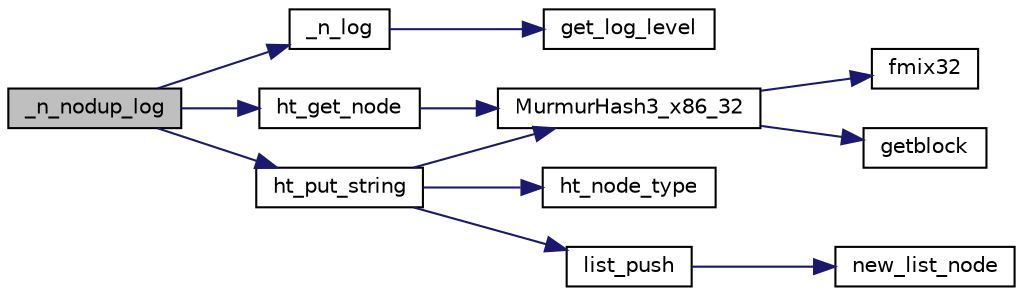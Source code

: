 digraph G
{
  edge [fontname="Helvetica",fontsize="10",labelfontname="Helvetica",labelfontsize="10"];
  node [fontname="Helvetica",fontsize="10",shape=record];
  rankdir=LR;
  Node1 [label="_n_nodup_log",height=0.2,width=0.4,color="black", fillcolor="grey75", style="filled" fontcolor="black"];
  Node1 -> Node2 [color="midnightblue",fontsize="10",style="solid",fontname="Helvetica"];
  Node2 [label="_n_log",height=0.2,width=0.4,color="black", fillcolor="white", style="filled",URL="$group___l_o_g.html#gafbbbfcb9063b9f1454a499dbf98f7a56",tooltip="Logging function. log( level , const char *format , ... ) is a macro around _log."];
  Node2 -> Node3 [color="midnightblue",fontsize="10",style="solid",fontname="Helvetica"];
  Node3 [label="get_log_level",height=0.2,width=0.4,color="black", fillcolor="white", style="filled",URL="$group___l_o_g.html#gafeea44ab08778cbff68e91e831d44112",tooltip="Get the global log level value."];
  Node1 -> Node4 [color="midnightblue",fontsize="10",style="solid",fontname="Helvetica"];
  Node4 [label="ht_get_node",height=0.2,width=0.4,color="black", fillcolor="white", style="filled",URL="$group___h_a_s_h___t_a_b_l_e.html#ga1be4f5c5c4296b9fa21a729eb01bb7c3",tooltip="return the associated key&#39;s node inside the hash_table"];
  Node4 -> Node5 [color="midnightblue",fontsize="10",style="solid",fontname="Helvetica"];
  Node5 [label="MurmurHash3_x86_32",height=0.2,width=0.4,color="black", fillcolor="white", style="filled",URL="$group___h_a_s_h___t_a_b_l_e.html#ga37412933f308bda727603640d9acefba"];
  Node5 -> Node6 [color="midnightblue",fontsize="10",style="solid",fontname="Helvetica"];
  Node6 [label="fmix32",height=0.2,width=0.4,color="black", fillcolor="white", style="filled",URL="$n__hash_8c.html#a765c15db8766f1a0b049d8a210ad8f60",tooltip="Finalization mix - force all bits of a hash block to avalanche (from murmur&#39;s author)..."];
  Node5 -> Node7 [color="midnightblue",fontsize="10",style="solid",fontname="Helvetica"];
  Node7 [label="getblock",height=0.2,width=0.4,color="black", fillcolor="white", style="filled",URL="$n__hash_8c.html#a9a24bae2dd734e0beaa458c45b6ed386",tooltip="Block read - (from murmur&#39;s author) if your platform needs to do endian-swapping or can only hand..."];
  Node1 -> Node8 [color="midnightblue",fontsize="10",style="solid",fontname="Helvetica"];
  Node8 [label="ht_put_string",height=0.2,width=0.4,color="black", fillcolor="white", style="filled",URL="$group___h_a_s_h___t_a_b_l_e.html#ga7f307bb48bebaca6f5e563760ef40ecd",tooltip="put a null terminated char *string with given key in the targeted hash table"];
  Node8 -> Node9 [color="midnightblue",fontsize="10",style="solid",fontname="Helvetica"];
  Node9 [label="ht_node_type",height=0.2,width=0.4,color="black", fillcolor="white", style="filled",URL="$group___h_a_s_h___t_a_b_l_e.html#ga49f19e01daabe0bb71e41713b562755d",tooltip="get the type of a node , text version"];
  Node8 -> Node10 [color="midnightblue",fontsize="10",style="solid",fontname="Helvetica"];
  Node10 [label="list_push",height=0.2,width=0.4,color="black", fillcolor="white", style="filled",URL="$group___l_i_s_t.html#ga4eab319289a83524639ee5e9f0441fdf",tooltip="Add a pointer to the end of the list."];
  Node10 -> Node11 [color="midnightblue",fontsize="10",style="solid",fontname="Helvetica"];
  Node11 [label="new_list_node",height=0.2,width=0.4,color="black", fillcolor="white", style="filled",URL="$group___l_i_s_t.html#ga6f57b62b796c1248014bc14a9bb0fc6c",tooltip="Allocate a new node to link in a list."];
  Node8 -> Node5 [color="midnightblue",fontsize="10",style="solid",fontname="Helvetica"];
}
